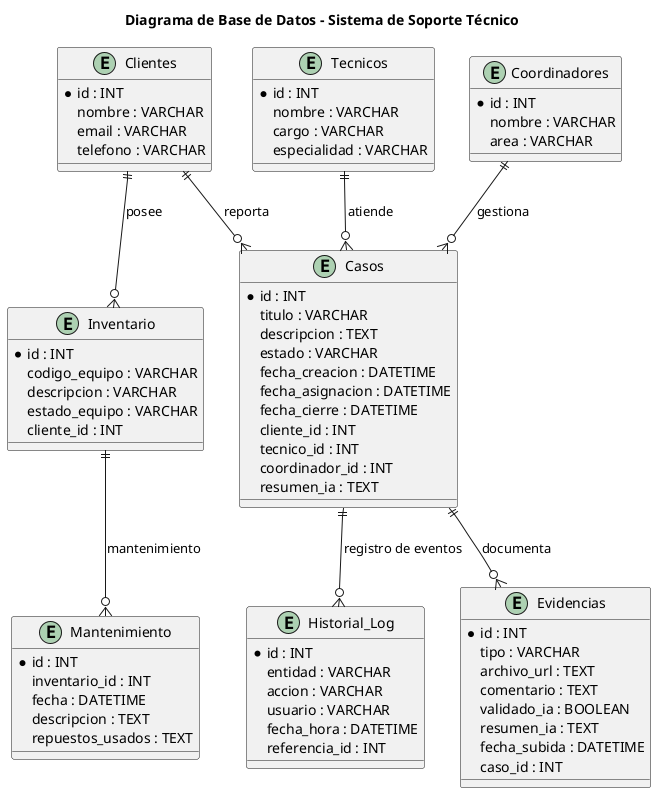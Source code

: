 @startuml bd_soporte_tecnico
title Diagrama de Base de Datos – Sistema de Soporte Técnico

entity "Clientes" {
  *id : INT
  nombre : VARCHAR
  email : VARCHAR
  telefono : VARCHAR
}

entity "Tecnicos" {
  *id : INT
  nombre : VARCHAR
  cargo : VARCHAR
  especialidad : VARCHAR
}

entity "Coordinadores" {
  *id : INT
  nombre : VARCHAR
  area : VARCHAR
}

entity "Casos" {
  *id : INT
  titulo : VARCHAR
  descripcion : TEXT
  estado : VARCHAR
  fecha_creacion : DATETIME
  fecha_asignacion : DATETIME
  fecha_cierre : DATETIME
  cliente_id : INT
  tecnico_id : INT
  coordinador_id : INT
  resumen_ia : TEXT
}

entity "Evidencias" {
  *id : INT
  tipo : VARCHAR
  archivo_url : TEXT
  comentario : TEXT
  validado_ia : BOOLEAN
  resumen_ia : TEXT
  fecha_subida : DATETIME
  caso_id : INT
}

entity "Inventario" {
  *id : INT
  codigo_equipo : VARCHAR
  descripcion : VARCHAR
  estado_equipo : VARCHAR
  cliente_id : INT
}

entity "Mantenimiento" {
  *id : INT
  inventario_id : INT
  fecha : DATETIME
  descripcion : TEXT
  repuestos_usados : TEXT
}

entity "Historial_Log" {
  *id : INT
  entidad : VARCHAR
  accion : VARCHAR
  usuario : VARCHAR
  fecha_hora : DATETIME
  referencia_id : INT
}

Clientes ||--o{ Casos : "reporta"
Tecnicos ||--o{ Casos : "atiende"
Coordinadores ||--o{ Casos : "gestiona"
Casos ||--o{ Evidencias : "documenta"
Clientes ||--o{ Inventario : "posee"
Inventario ||--o{ Mantenimiento : "mantenimiento"
Casos ||--o{ Historial_Log : "registro de eventos"

@enduml
